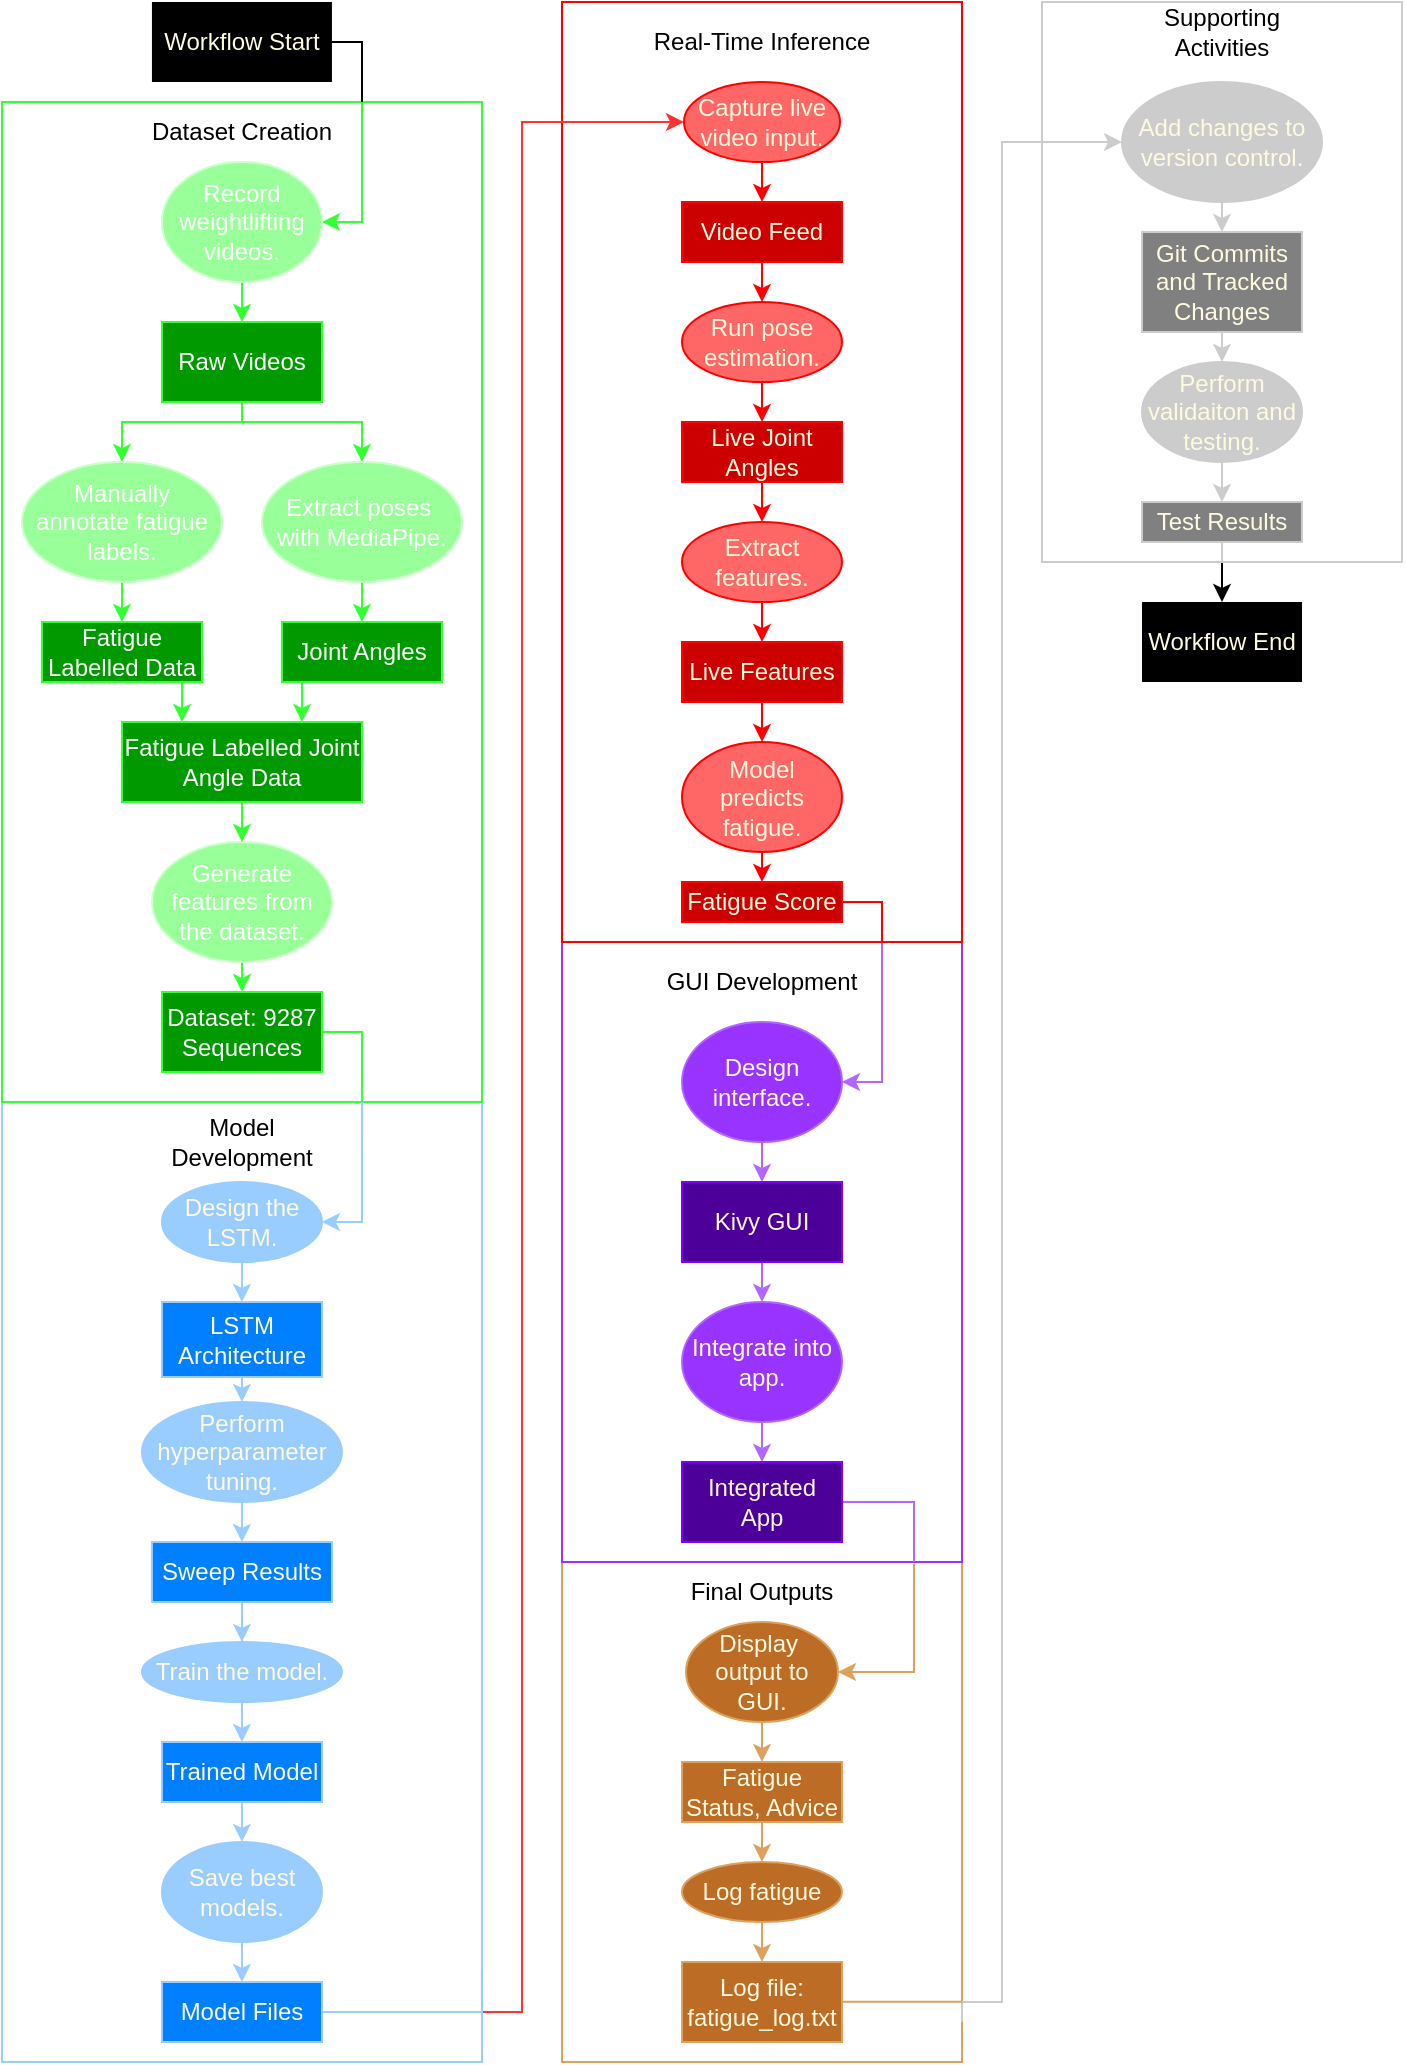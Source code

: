 <mxfile version="20.7.4" type="device"><diagram id="C5RBs43oDa-KdzZeNtuy" name="Page-1"><mxGraphModel dx="2058" dy="1228" grid="0" gridSize="10" guides="1" tooltips="1" connect="1" arrows="1" fold="1" page="1" pageScale="1" pageWidth="827" pageHeight="1169" math="0" shadow="0"><root><mxCell id="WIyWlLk6GJQsqaUBKTNV-0"/><mxCell id="WIyWlLk6GJQsqaUBKTNV-1" parent="WIyWlLk6GJQsqaUBKTNV-0"/><mxCell id="bre2zQfFHuCW60rsDIsT-33" value="" style="rounded=0;whiteSpace=wrap;html=1;fillColor=none;labelBackgroundColor=none;strokeColor=#99CCFF;fontColor=#FEFAE0;" parent="WIyWlLk6GJQsqaUBKTNV-1" vertex="1"><mxGeometry x="39.97" y="560" width="240" height="480" as="geometry"/></mxCell><mxCell id="bre2zQfFHuCW60rsDIsT-97" value="" style="rounded=0;whiteSpace=wrap;html=1;fillColor=none;labelBackgroundColor=none;strokeColor=#DDA15E;fontColor=#FEFAE0;" parent="WIyWlLk6GJQsqaUBKTNV-1" vertex="1"><mxGeometry x="320" y="790" width="200" height="250" as="geometry"/></mxCell><mxCell id="bre2zQfFHuCW60rsDIsT-29" value="" style="rounded=0;whiteSpace=wrap;html=1;labelBackgroundColor=none;fillColor=none;fontColor=#FEFAE0;strokeColor=#33FF33;" parent="WIyWlLk6GJQsqaUBKTNV-1" vertex="1"><mxGeometry x="40" y="60" width="240" height="500" as="geometry"/></mxCell><mxCell id="bre2zQfFHuCW60rsDIsT-136" style="edgeStyle=orthogonalEdgeStyle;rounded=0;orthogonalLoop=1;jettySize=auto;html=1;exitX=0.75;exitY=0;exitDx=0;exitDy=0;entryX=1;entryY=0.5;entryDx=0;entryDy=0;strokeColor=#33FF33;fontColor=default;fillColor=#BC6C25;labelBackgroundColor=none;" parent="WIyWlLk6GJQsqaUBKTNV-1" source="bre2zQfFHuCW60rsDIsT-29" target="bre2zQfFHuCW60rsDIsT-2" edge="1"><mxGeometry relative="1" as="geometry"><Array as="points"><mxPoint x="220" y="120"/></Array></mxGeometry></mxCell><mxCell id="bre2zQfFHuCW60rsDIsT-138" style="edgeStyle=orthogonalEdgeStyle;rounded=0;orthogonalLoop=1;jettySize=auto;html=1;exitX=0.5;exitY=1;exitDx=0;exitDy=0;entryX=0.5;entryY=0;entryDx=0;entryDy=0;strokeColor=#000000;fontColor=default;fillColor=#BC6C25;labelBackgroundColor=none;" parent="WIyWlLk6GJQsqaUBKTNV-1" source="bre2zQfFHuCW60rsDIsT-106" target="bre2zQfFHuCW60rsDIsT-109" edge="1"><mxGeometry relative="1" as="geometry"/></mxCell><mxCell id="bre2zQfFHuCW60rsDIsT-106" value="" style="rounded=0;whiteSpace=wrap;html=1;fillColor=none;labelBackgroundColor=none;strokeColor=#CCCCCC;fontColor=#FEFAE0;" parent="WIyWlLk6GJQsqaUBKTNV-1" vertex="1"><mxGeometry x="560" y="10" width="180" height="280" as="geometry"/></mxCell><mxCell id="bre2zQfFHuCW60rsDIsT-129" style="edgeStyle=orthogonalEdgeStyle;rounded=0;orthogonalLoop=1;jettySize=auto;html=1;exitX=0.88;exitY=1.003;exitDx=0;exitDy=0;entryX=1;entryY=0.5;entryDx=0;entryDy=0;strokeColor=#DDA15E;fontColor=default;fillColor=#BC6C25;labelBackgroundColor=none;exitPerimeter=0;" parent="WIyWlLk6GJQsqaUBKTNV-1" source="bre2zQfFHuCW60rsDIsT-48" target="bre2zQfFHuCW60rsDIsT-86" edge="1"><mxGeometry relative="1" as="geometry"><Array as="points"><mxPoint x="496" y="845"/></Array></mxGeometry></mxCell><mxCell id="bre2zQfFHuCW60rsDIsT-48" value="&lt;div&gt;&lt;br&gt;&lt;/div&gt;" style="rounded=0;whiteSpace=wrap;html=1;fillColor=none;labelBackgroundColor=none;strokeColor=#9933FF;fontColor=#FEFAE0;" parent="WIyWlLk6GJQsqaUBKTNV-1" vertex="1"><mxGeometry x="320" y="480" width="200" height="310" as="geometry"/></mxCell><mxCell id="UMRXD9LZCipq-2T-I1bm-2" style="edgeStyle=orthogonalEdgeStyle;rounded=0;orthogonalLoop=1;jettySize=auto;html=1;exitX=0.75;exitY=1;exitDx=0;exitDy=0;entryX=1;entryY=0.5;entryDx=0;entryDy=0;strokeColor=#B266FF;" edge="1" parent="WIyWlLk6GJQsqaUBKTNV-1" source="bre2zQfFHuCW60rsDIsT-67" target="bre2zQfFHuCW60rsDIsT-49"><mxGeometry relative="1" as="geometry"><Array as="points"><mxPoint x="480" y="480"/><mxPoint x="480" y="550"/></Array></mxGeometry></mxCell><mxCell id="bre2zQfFHuCW60rsDIsT-67" value="" style="rounded=0;whiteSpace=wrap;html=1;fillColor=none;labelBackgroundColor=none;strokeColor=#FF0000;fontColor=#FEFAE0;" parent="WIyWlLk6GJQsqaUBKTNV-1" vertex="1"><mxGeometry x="320" y="10" width="200" height="470" as="geometry"/></mxCell><mxCell id="bre2zQfFHuCW60rsDIsT-132" style="edgeStyle=orthogonalEdgeStyle;rounded=0;orthogonalLoop=1;jettySize=auto;html=1;entryX=0;entryY=0.5;entryDx=0;entryDy=0;strokeColor=#CCCCCC;fontColor=#CCCCCC;fillColor=#BC6C25;labelBackgroundColor=none;" parent="WIyWlLk6GJQsqaUBKTNV-1" target="bre2zQfFHuCW60rsDIsT-100" edge="1"><mxGeometry relative="1" as="geometry"><mxPoint x="520" y="1020" as="sourcePoint"/><Array as="points"><mxPoint x="520" y="1010"/><mxPoint x="540" y="1010"/><mxPoint x="540" y="80"/></Array></mxGeometry></mxCell><mxCell id="bre2zQfFHuCW60rsDIsT-112" style="edgeStyle=orthogonalEdgeStyle;rounded=0;orthogonalLoop=1;jettySize=auto;html=1;exitX=0.75;exitY=0;exitDx=0;exitDy=0;entryX=1;entryY=0.5;entryDx=0;entryDy=0;strokeColor=#99CCFF;fontColor=default;fillColor=#BC6C25;labelBackgroundColor=none;" parent="WIyWlLk6GJQsqaUBKTNV-1" source="bre2zQfFHuCW60rsDIsT-33" target="bre2zQfFHuCW60rsDIsT-20" edge="1"><mxGeometry relative="1" as="geometry"><Array as="points"><mxPoint x="219.97" y="620"/></Array></mxGeometry></mxCell><mxCell id="bre2zQfFHuCW60rsDIsT-134" style="edgeStyle=orthogonalEdgeStyle;rounded=0;orthogonalLoop=1;jettySize=auto;html=1;exitX=1;exitY=0.5;exitDx=0;exitDy=0;entryX=0.75;entryY=0;entryDx=0;entryDy=0;strokeColor=#000000;fontColor=default;fillColor=#BC6C25;endArrow=none;startFill=0;labelBackgroundColor=none;" parent="WIyWlLk6GJQsqaUBKTNV-1" source="bre2zQfFHuCW60rsDIsT-0" target="bre2zQfFHuCW60rsDIsT-29" edge="1"><mxGeometry relative="1" as="geometry"/></mxCell><mxCell id="bre2zQfFHuCW60rsDIsT-0" value="&lt;font style=&quot;&quot;&gt;Workflow Start&lt;/font&gt;" style="rounded=0;whiteSpace=wrap;html=1;labelBackgroundColor=none;fillColor=#000000;strokeColor=none;fontColor=#FEFAE0;" parent="WIyWlLk6GJQsqaUBKTNV-1" vertex="1"><mxGeometry x="114.97" y="10" width="90" height="40" as="geometry"/></mxCell><mxCell id="bre2zQfFHuCW60rsDIsT-1" value="Dataset Creation" style="text;html=1;align=center;verticalAlign=middle;whiteSpace=wrap;rounded=0;labelBackgroundColor=none;fontColor=#000000;strokeColor=none;" parent="WIyWlLk6GJQsqaUBKTNV-1" vertex="1"><mxGeometry x="110" y="60" width="100" height="30" as="geometry"/></mxCell><mxCell id="bre2zQfFHuCW60rsDIsT-5" style="edgeStyle=orthogonalEdgeStyle;rounded=0;orthogonalLoop=1;jettySize=auto;html=1;exitX=0.5;exitY=1;exitDx=0;exitDy=0;entryX=0.5;entryY=0;entryDx=0;entryDy=0;labelBackgroundColor=none;strokeColor=#33FF33;fontColor=default;fillColor=#BC6C25;" parent="WIyWlLk6GJQsqaUBKTNV-1" source="bre2zQfFHuCW60rsDIsT-2" target="bre2zQfFHuCW60rsDIsT-4" edge="1"><mxGeometry relative="1" as="geometry"/></mxCell><mxCell id="bre2zQfFHuCW60rsDIsT-2" value="Record weightlifting videos." style="ellipse;whiteSpace=wrap;html=1;labelBackgroundColor=none;fillColor=#99FF99;strokeColor=#CCFFCC;fontColor=#000000;" parent="WIyWlLk6GJQsqaUBKTNV-1" vertex="1"><mxGeometry x="120" y="90" width="80" height="60" as="geometry"/></mxCell><mxCell id="bre2zQfFHuCW60rsDIsT-7" style="edgeStyle=orthogonalEdgeStyle;rounded=0;orthogonalLoop=1;jettySize=auto;html=1;exitX=0.5;exitY=1;exitDx=0;exitDy=0;entryX=0.5;entryY=0;entryDx=0;entryDy=0;labelBackgroundColor=none;strokeColor=#33FF33;fontColor=default;fillColor=#BC6C25;" parent="WIyWlLk6GJQsqaUBKTNV-1" source="bre2zQfFHuCW60rsDIsT-4" target="bre2zQfFHuCW60rsDIsT-6" edge="1"><mxGeometry relative="1" as="geometry"><Array as="points"><mxPoint x="160" y="220"/><mxPoint x="100" y="220"/></Array></mxGeometry></mxCell><mxCell id="bre2zQfFHuCW60rsDIsT-9" style="edgeStyle=orthogonalEdgeStyle;rounded=0;orthogonalLoop=1;jettySize=auto;html=1;exitX=0.5;exitY=1;exitDx=0;exitDy=0;entryX=0.5;entryY=0;entryDx=0;entryDy=0;labelBackgroundColor=none;strokeColor=#33FF33;fontColor=default;fillColor=#BC6C25;" parent="WIyWlLk6GJQsqaUBKTNV-1" source="bre2zQfFHuCW60rsDIsT-4" target="bre2zQfFHuCW60rsDIsT-8" edge="1"><mxGeometry relative="1" as="geometry"><Array as="points"><mxPoint x="160" y="220"/><mxPoint x="220" y="220"/></Array></mxGeometry></mxCell><mxCell id="bre2zQfFHuCW60rsDIsT-4" value="Raw Videos" style="rounded=0;whiteSpace=wrap;html=1;labelBackgroundColor=none;fillColor=#009900;strokeColor=#33FF33;fontColor=#000000;" parent="WIyWlLk6GJQsqaUBKTNV-1" vertex="1"><mxGeometry x="120" y="170" width="80" height="40" as="geometry"/></mxCell><mxCell id="bre2zQfFHuCW60rsDIsT-12" style="edgeStyle=orthogonalEdgeStyle;rounded=0;orthogonalLoop=1;jettySize=auto;html=1;exitX=0.5;exitY=1;exitDx=0;exitDy=0;entryX=0.5;entryY=0;entryDx=0;entryDy=0;labelBackgroundColor=none;strokeColor=#33FF33;fontColor=default;fillColor=#BC6C25;" parent="WIyWlLk6GJQsqaUBKTNV-1" source="bre2zQfFHuCW60rsDIsT-6" target="bre2zQfFHuCW60rsDIsT-11" edge="1"><mxGeometry relative="1" as="geometry"/></mxCell><mxCell id="bre2zQfFHuCW60rsDIsT-6" value="Manually annotate fatigue labels." style="ellipse;whiteSpace=wrap;html=1;labelBackgroundColor=none;fillColor=#99FF99;strokeColor=#CCFFCC;fontColor=#000000;" parent="WIyWlLk6GJQsqaUBKTNV-1" vertex="1"><mxGeometry x="50" y="240" width="100" height="60" as="geometry"/></mxCell><mxCell id="bre2zQfFHuCW60rsDIsT-13" style="edgeStyle=orthogonalEdgeStyle;rounded=0;orthogonalLoop=1;jettySize=auto;html=1;exitX=0.5;exitY=1;exitDx=0;exitDy=0;entryX=0.5;entryY=0;entryDx=0;entryDy=0;labelBackgroundColor=none;strokeColor=#33FF33;fontColor=default;fillColor=#BC6C25;" parent="WIyWlLk6GJQsqaUBKTNV-1" source="bre2zQfFHuCW60rsDIsT-8" target="bre2zQfFHuCW60rsDIsT-10" edge="1"><mxGeometry relative="1" as="geometry"/></mxCell><mxCell id="bre2zQfFHuCW60rsDIsT-8" value="Extract poses&amp;nbsp;&lt;div&gt;with MediaPipe.&lt;/div&gt;" style="ellipse;whiteSpace=wrap;html=1;labelBackgroundColor=none;fillColor=#99FF99;strokeColor=#CCFFCC;fontColor=#000000;" parent="WIyWlLk6GJQsqaUBKTNV-1" vertex="1"><mxGeometry x="170" y="240" width="100" height="60" as="geometry"/></mxCell><mxCell id="bre2zQfFHuCW60rsDIsT-22" style="edgeStyle=orthogonalEdgeStyle;rounded=0;orthogonalLoop=1;jettySize=auto;html=1;exitX=0.5;exitY=1;exitDx=0;exitDy=0;entryX=0.75;entryY=0;entryDx=0;entryDy=0;labelBackgroundColor=none;strokeColor=#33FF33;fontColor=default;fillColor=#BC6C25;" parent="WIyWlLk6GJQsqaUBKTNV-1" source="bre2zQfFHuCW60rsDIsT-10" target="bre2zQfFHuCW60rsDIsT-15" edge="1"><mxGeometry relative="1" as="geometry"/></mxCell><mxCell id="bre2zQfFHuCW60rsDIsT-10" value="Joint Angles" style="rounded=0;whiteSpace=wrap;html=1;labelBackgroundColor=none;fillColor=#009900;strokeColor=#33FF33;fontColor=#000000;" parent="WIyWlLk6GJQsqaUBKTNV-1" vertex="1"><mxGeometry x="180" y="320" width="80" height="30" as="geometry"/></mxCell><mxCell id="bre2zQfFHuCW60rsDIsT-23" style="edgeStyle=orthogonalEdgeStyle;rounded=0;orthogonalLoop=1;jettySize=auto;html=1;exitX=0.75;exitY=1;exitDx=0;exitDy=0;entryX=0.25;entryY=0;entryDx=0;entryDy=0;labelBackgroundColor=none;strokeColor=#33FF33;fontColor=default;fillColor=#BC6C25;" parent="WIyWlLk6GJQsqaUBKTNV-1" source="bre2zQfFHuCW60rsDIsT-11" target="bre2zQfFHuCW60rsDIsT-15" edge="1"><mxGeometry relative="1" as="geometry"/></mxCell><mxCell id="bre2zQfFHuCW60rsDIsT-11" value="Fatigue Labelled Data" style="rounded=0;whiteSpace=wrap;html=1;labelBackgroundColor=none;fillColor=#009900;strokeColor=#33FF33;fontColor=#000000;" parent="WIyWlLk6GJQsqaUBKTNV-1" vertex="1"><mxGeometry x="60" y="320" width="80" height="30" as="geometry"/></mxCell><mxCell id="bre2zQfFHuCW60rsDIsT-26" style="edgeStyle=orthogonalEdgeStyle;rounded=0;orthogonalLoop=1;jettySize=auto;html=1;exitX=0.5;exitY=1;exitDx=0;exitDy=0;entryX=0.5;entryY=0;entryDx=0;entryDy=0;labelBackgroundColor=none;strokeColor=#33FF33;fontColor=default;fillColor=#BC6C25;" parent="WIyWlLk6GJQsqaUBKTNV-1" source="bre2zQfFHuCW60rsDIsT-14" target="bre2zQfFHuCW60rsDIsT-21" edge="1"><mxGeometry relative="1" as="geometry"/></mxCell><mxCell id="bre2zQfFHuCW60rsDIsT-14" value="Generate features from the dataset." style="ellipse;whiteSpace=wrap;html=1;labelBackgroundColor=none;fillColor=#99FF99;strokeColor=#CCFFCC;fontColor=#FFFFFF;" parent="WIyWlLk6GJQsqaUBKTNV-1" vertex="1"><mxGeometry x="115" y="430" width="90" height="60" as="geometry"/></mxCell><mxCell id="bre2zQfFHuCW60rsDIsT-25" style="edgeStyle=orthogonalEdgeStyle;rounded=0;orthogonalLoop=1;jettySize=auto;html=1;exitX=0.5;exitY=1;exitDx=0;exitDy=0;entryX=0.5;entryY=0;entryDx=0;entryDy=0;labelBackgroundColor=none;strokeColor=#33FF33;fontColor=default;fillColor=#BC6C25;" parent="WIyWlLk6GJQsqaUBKTNV-1" source="bre2zQfFHuCW60rsDIsT-15" target="bre2zQfFHuCW60rsDIsT-14" edge="1"><mxGeometry relative="1" as="geometry"/></mxCell><mxCell id="bre2zQfFHuCW60rsDIsT-15" value="Fatigue Labelled Joint Angle Data" style="rounded=0;whiteSpace=wrap;html=1;labelBackgroundColor=none;fillColor=#009900;strokeColor=#33FF33;fontColor=#000000;" parent="WIyWlLk6GJQsqaUBKTNV-1" vertex="1"><mxGeometry x="100" y="370" width="120" height="40" as="geometry"/></mxCell><mxCell id="bre2zQfFHuCW60rsDIsT-35" style="edgeStyle=orthogonalEdgeStyle;rounded=0;orthogonalLoop=1;jettySize=auto;html=1;exitX=0.5;exitY=1;exitDx=0;exitDy=0;entryX=0.5;entryY=0;entryDx=0;entryDy=0;labelBackgroundColor=none;strokeColor=#99CCFF;fontColor=default;" parent="WIyWlLk6GJQsqaUBKTNV-1" source="bre2zQfFHuCW60rsDIsT-20" target="bre2zQfFHuCW60rsDIsT-34" edge="1"><mxGeometry relative="1" as="geometry"/></mxCell><mxCell id="bre2zQfFHuCW60rsDIsT-20" value="Design the LSTM." style="ellipse;whiteSpace=wrap;html=1;labelBackgroundColor=none;fillColor=#99CCFF;strokeColor=#99CCFF;fontColor=#FEFAE0;" parent="WIyWlLk6GJQsqaUBKTNV-1" vertex="1"><mxGeometry x="119.97" y="600" width="80" height="40" as="geometry"/></mxCell><mxCell id="bre2zQfFHuCW60rsDIsT-111" style="edgeStyle=orthogonalEdgeStyle;rounded=0;orthogonalLoop=1;jettySize=auto;html=1;exitX=1;exitY=0.5;exitDx=0;exitDy=0;strokeColor=#33FF33;fontColor=default;fillColor=#BC6C25;endArrow=none;startFill=0;entryX=0.75;entryY=0;entryDx=0;entryDy=0;labelBackgroundColor=none;" parent="WIyWlLk6GJQsqaUBKTNV-1" source="bre2zQfFHuCW60rsDIsT-21" target="bre2zQfFHuCW60rsDIsT-33" edge="1"><mxGeometry relative="1" as="geometry"><mxPoint x="220" y="580" as="targetPoint"/></mxGeometry></mxCell><mxCell id="bre2zQfFHuCW60rsDIsT-21" value="Dataset: 9287 Sequences" style="rounded=0;whiteSpace=wrap;html=1;labelBackgroundColor=none;fillColor=#009900;strokeColor=#33FF33;fontColor=#FFFFFF;" parent="WIyWlLk6GJQsqaUBKTNV-1" vertex="1"><mxGeometry x="120" y="505" width="80" height="40" as="geometry"/></mxCell><mxCell id="bre2zQfFHuCW60rsDIsT-31" value="Model Development" style="text;html=1;align=center;verticalAlign=middle;whiteSpace=wrap;rounded=0;labelBackgroundColor=none;fontColor=#000000;strokeColor=none;" parent="WIyWlLk6GJQsqaUBKTNV-1" vertex="1"><mxGeometry x="129.97" y="565" width="60" height="30" as="geometry"/></mxCell><mxCell id="bre2zQfFHuCW60rsDIsT-37" style="edgeStyle=orthogonalEdgeStyle;rounded=0;orthogonalLoop=1;jettySize=auto;html=1;exitX=0.5;exitY=1;exitDx=0;exitDy=0;entryX=0.5;entryY=0;entryDx=0;entryDy=0;labelBackgroundColor=none;strokeColor=#99CCFF;fontColor=default;" parent="WIyWlLk6GJQsqaUBKTNV-1" source="bre2zQfFHuCW60rsDIsT-34" target="bre2zQfFHuCW60rsDIsT-36" edge="1"><mxGeometry relative="1" as="geometry"/></mxCell><mxCell id="bre2zQfFHuCW60rsDIsT-34" value="LSTM Architecture" style="rounded=0;whiteSpace=wrap;html=1;labelBackgroundColor=none;fillColor=#007FFF;strokeColor=#99CCFF;fontColor=#FEFAE0;" parent="WIyWlLk6GJQsqaUBKTNV-1" vertex="1"><mxGeometry x="119.97" y="660" width="80" height="37.5" as="geometry"/></mxCell><mxCell id="bre2zQfFHuCW60rsDIsT-39" style="edgeStyle=orthogonalEdgeStyle;rounded=0;orthogonalLoop=1;jettySize=auto;html=1;exitX=0.5;exitY=1;exitDx=0;exitDy=0;entryX=0.5;entryY=0;entryDx=0;entryDy=0;labelBackgroundColor=none;strokeColor=#99CCFF;fontColor=default;" parent="WIyWlLk6GJQsqaUBKTNV-1" source="bre2zQfFHuCW60rsDIsT-36" target="bre2zQfFHuCW60rsDIsT-38" edge="1"><mxGeometry relative="1" as="geometry"/></mxCell><mxCell id="bre2zQfFHuCW60rsDIsT-36" value="Perform hyperparameter tuning." style="ellipse;whiteSpace=wrap;html=1;labelBackgroundColor=none;fillColor=#99CCFF;strokeColor=#99CCFF;fontColor=#FEFAE0;" parent="WIyWlLk6GJQsqaUBKTNV-1" vertex="1"><mxGeometry x="109.97" y="710" width="100" height="50" as="geometry"/></mxCell><mxCell id="bre2zQfFHuCW60rsDIsT-41" style="edgeStyle=orthogonalEdgeStyle;rounded=0;orthogonalLoop=1;jettySize=auto;html=1;exitX=0.5;exitY=1;exitDx=0;exitDy=0;labelBackgroundColor=none;strokeColor=#99CCFF;fontColor=default;" parent="WIyWlLk6GJQsqaUBKTNV-1" source="bre2zQfFHuCW60rsDIsT-38" target="bre2zQfFHuCW60rsDIsT-40" edge="1"><mxGeometry relative="1" as="geometry"/></mxCell><mxCell id="bre2zQfFHuCW60rsDIsT-38" value="Sweep Results" style="rounded=0;whiteSpace=wrap;html=1;labelBackgroundColor=none;fillColor=#007FFF;strokeColor=#99CCFF;fontColor=#FEFAE0;" parent="WIyWlLk6GJQsqaUBKTNV-1" vertex="1"><mxGeometry x="114.97" y="780" width="90" height="30" as="geometry"/></mxCell><mxCell id="bre2zQfFHuCW60rsDIsT-43" style="edgeStyle=orthogonalEdgeStyle;rounded=0;orthogonalLoop=1;jettySize=auto;html=1;exitX=0.5;exitY=1;exitDx=0;exitDy=0;entryX=0.5;entryY=0;entryDx=0;entryDy=0;labelBackgroundColor=none;strokeColor=#99CCFF;fontColor=default;" parent="WIyWlLk6GJQsqaUBKTNV-1" source="bre2zQfFHuCW60rsDIsT-40" target="bre2zQfFHuCW60rsDIsT-42" edge="1"><mxGeometry relative="1" as="geometry"/></mxCell><mxCell id="bre2zQfFHuCW60rsDIsT-40" value="Train the model." style="ellipse;whiteSpace=wrap;html=1;labelBackgroundColor=none;fillColor=#99CCFF;strokeColor=#99CCFF;fontColor=#FEFAE0;" parent="WIyWlLk6GJQsqaUBKTNV-1" vertex="1"><mxGeometry x="109.97" y="830" width="100" height="30" as="geometry"/></mxCell><mxCell id="bre2zQfFHuCW60rsDIsT-45" style="edgeStyle=orthogonalEdgeStyle;rounded=0;orthogonalLoop=1;jettySize=auto;html=1;exitX=0.5;exitY=1;exitDx=0;exitDy=0;entryX=0.5;entryY=0;entryDx=0;entryDy=0;labelBackgroundColor=none;strokeColor=#99CCFF;fontColor=default;" parent="WIyWlLk6GJQsqaUBKTNV-1" source="bre2zQfFHuCW60rsDIsT-42" target="bre2zQfFHuCW60rsDIsT-44" edge="1"><mxGeometry relative="1" as="geometry"/></mxCell><mxCell id="bre2zQfFHuCW60rsDIsT-42" value="Trained Model" style="rounded=0;whiteSpace=wrap;html=1;labelBackgroundColor=none;fillColor=#007FFF;strokeColor=#99CCFF;fontColor=#FEFAE0;" parent="WIyWlLk6GJQsqaUBKTNV-1" vertex="1"><mxGeometry x="119.97" y="880" width="80" height="30" as="geometry"/></mxCell><mxCell id="bre2zQfFHuCW60rsDIsT-66" style="edgeStyle=orthogonalEdgeStyle;rounded=0;orthogonalLoop=1;jettySize=auto;html=1;entryX=0;entryY=0.5;entryDx=0;entryDy=0;strokeColor=#FF3333;fontColor=default;fillColor=#BC6C25;labelBackgroundColor=none;exitX=1;exitY=0.948;exitDx=0;exitDy=0;exitPerimeter=0;" parent="WIyWlLk6GJQsqaUBKTNV-1" source="bre2zQfFHuCW60rsDIsT-33" target="bre2zQfFHuCW60rsDIsT-69" edge="1"><mxGeometry relative="1" as="geometry"><mxPoint x="280" y="1020" as="sourcePoint"/><mxPoint x="372.0" y="74.8" as="targetPoint"/><Array as="points"><mxPoint x="300" y="1015"/><mxPoint x="300" y="70"/></Array></mxGeometry></mxCell><mxCell id="bre2zQfFHuCW60rsDIsT-117" style="edgeStyle=orthogonalEdgeStyle;rounded=0;orthogonalLoop=1;jettySize=auto;html=1;exitX=1;exitY=0.5;exitDx=0;exitDy=0;strokeColor=#99CCFF;fontColor=default;fillColor=#BC6C25;endArrow=none;startFill=0;labelBackgroundColor=none;" parent="WIyWlLk6GJQsqaUBKTNV-1" source="bre2zQfFHuCW60rsDIsT-140" edge="1"><mxGeometry relative="1" as="geometry"><mxPoint x="279.97" y="995" as="targetPoint"/><Array as="points"><mxPoint x="280" y="1015"/></Array></mxGeometry></mxCell><mxCell id="bre2zQfFHuCW60rsDIsT-141" style="edgeStyle=orthogonalEdgeStyle;rounded=0;orthogonalLoop=1;jettySize=auto;html=1;exitX=0.5;exitY=1;exitDx=0;exitDy=0;entryX=0.5;entryY=0;entryDx=0;entryDy=0;strokeColor=#99CCFF;fontColor=default;fillColor=#BC6C25;labelBackgroundColor=none;" parent="WIyWlLk6GJQsqaUBKTNV-1" source="bre2zQfFHuCW60rsDIsT-44" target="bre2zQfFHuCW60rsDIsT-140" edge="1"><mxGeometry relative="1" as="geometry"/></mxCell><mxCell id="bre2zQfFHuCW60rsDIsT-44" value="Save best models." style="ellipse;whiteSpace=wrap;html=1;labelBackgroundColor=none;fillColor=#99CCFF;strokeColor=#99CCFF;fontColor=#FEFAE0;" parent="WIyWlLk6GJQsqaUBKTNV-1" vertex="1"><mxGeometry x="119.97" y="930" width="80" height="50" as="geometry"/></mxCell><mxCell id="bre2zQfFHuCW60rsDIsT-51" style="edgeStyle=orthogonalEdgeStyle;rounded=0;orthogonalLoop=1;jettySize=auto;html=1;exitX=0.5;exitY=1;exitDx=0;exitDy=0;entryX=0.5;entryY=0;entryDx=0;entryDy=0;strokeColor=#B266FF;fontColor=default;fillColor=#BC6C25;labelBackgroundColor=none;" parent="WIyWlLk6GJQsqaUBKTNV-1" source="bre2zQfFHuCW60rsDIsT-49" target="bre2zQfFHuCW60rsDIsT-50" edge="1"><mxGeometry relative="1" as="geometry"/></mxCell><mxCell id="bre2zQfFHuCW60rsDIsT-49" value="Design interface." style="ellipse;whiteSpace=wrap;html=1;labelBackgroundColor=none;fillColor=#9933FF;strokeColor=#B266FF;fontColor=#FEFAE0;" parent="WIyWlLk6GJQsqaUBKTNV-1" vertex="1"><mxGeometry x="380" y="520" width="80" height="60" as="geometry"/></mxCell><mxCell id="bre2zQfFHuCW60rsDIsT-54" style="edgeStyle=orthogonalEdgeStyle;rounded=0;orthogonalLoop=1;jettySize=auto;html=1;exitX=0.5;exitY=1;exitDx=0;exitDy=0;entryX=0.5;entryY=0;entryDx=0;entryDy=0;strokeColor=#B266FF;fontColor=default;fillColor=#BC6C25;labelBackgroundColor=none;" parent="WIyWlLk6GJQsqaUBKTNV-1" source="bre2zQfFHuCW60rsDIsT-50" target="bre2zQfFHuCW60rsDIsT-52" edge="1"><mxGeometry relative="1" as="geometry"/></mxCell><mxCell id="bre2zQfFHuCW60rsDIsT-50" value="Kivy GUI" style="rounded=0;whiteSpace=wrap;html=1;labelBackgroundColor=none;fillColor=#4C0099;strokeColor=#7F00FF;fontColor=#FEFAE0;" parent="WIyWlLk6GJQsqaUBKTNV-1" vertex="1"><mxGeometry x="380" y="600" width="80" height="40" as="geometry"/></mxCell><mxCell id="bre2zQfFHuCW60rsDIsT-55" style="edgeStyle=orthogonalEdgeStyle;rounded=0;orthogonalLoop=1;jettySize=auto;html=1;exitX=0.5;exitY=1;exitDx=0;exitDy=0;entryX=0.5;entryY=0;entryDx=0;entryDy=0;strokeColor=#B266FF;fontColor=default;fillColor=#BC6C25;labelBackgroundColor=none;" parent="WIyWlLk6GJQsqaUBKTNV-1" source="bre2zQfFHuCW60rsDIsT-52" target="bre2zQfFHuCW60rsDIsT-53" edge="1"><mxGeometry relative="1" as="geometry"/></mxCell><mxCell id="bre2zQfFHuCW60rsDIsT-52" value="Integrate into app." style="ellipse;whiteSpace=wrap;html=1;labelBackgroundColor=none;fillColor=#9933FF;strokeColor=#B266FF;fontColor=#FEFAE0;" parent="WIyWlLk6GJQsqaUBKTNV-1" vertex="1"><mxGeometry x="380" y="660" width="80" height="60" as="geometry"/></mxCell><mxCell id="bre2zQfFHuCW60rsDIsT-118" style="edgeStyle=orthogonalEdgeStyle;rounded=0;orthogonalLoop=1;jettySize=auto;html=1;exitX=1;exitY=0.5;exitDx=0;exitDy=0;strokeColor=#B266FF;fontColor=default;fillColor=#BC6C25;endArrow=none;startFill=0;entryX=0.883;entryY=1;entryDx=0;entryDy=0;entryPerimeter=0;labelBackgroundColor=none;" parent="WIyWlLk6GJQsqaUBKTNV-1" source="bre2zQfFHuCW60rsDIsT-53" target="bre2zQfFHuCW60rsDIsT-48" edge="1"><mxGeometry relative="1" as="geometry"><mxPoint x="496" y="750" as="targetPoint"/><Array as="points"><mxPoint x="496" y="760"/><mxPoint x="496" y="790"/></Array></mxGeometry></mxCell><mxCell id="bre2zQfFHuCW60rsDIsT-53" value="Integrated App" style="rounded=0;whiteSpace=wrap;html=1;labelBackgroundColor=none;fillColor=#4C0099;strokeColor=#7F00FF;fontColor=#FEFAE0;" parent="WIyWlLk6GJQsqaUBKTNV-1" vertex="1"><mxGeometry x="380" y="740" width="80" height="40" as="geometry"/></mxCell><mxCell id="bre2zQfFHuCW60rsDIsT-68" style="edgeStyle=orthogonalEdgeStyle;rounded=0;orthogonalLoop=1;jettySize=auto;html=1;exitX=0.5;exitY=1;exitDx=0;exitDy=0;entryX=0.5;entryY=0;entryDx=0;entryDy=0;strokeColor=#FF0000;fontColor=default;fillColor=#BC6C25;labelBackgroundColor=none;" parent="WIyWlLk6GJQsqaUBKTNV-1" source="bre2zQfFHuCW60rsDIsT-69" target="bre2zQfFHuCW60rsDIsT-71" edge="1"><mxGeometry relative="1" as="geometry"/></mxCell><mxCell id="bre2zQfFHuCW60rsDIsT-69" value="Capture live video input." style="ellipse;whiteSpace=wrap;html=1;labelBackgroundColor=none;fillColor=#FF6666;strokeColor=#FF0000;fontColor=#FEFAE0;" parent="WIyWlLk6GJQsqaUBKTNV-1" vertex="1"><mxGeometry x="381" y="50" width="78" height="40" as="geometry"/></mxCell><mxCell id="bre2zQfFHuCW60rsDIsT-70" style="edgeStyle=orthogonalEdgeStyle;rounded=0;orthogonalLoop=1;jettySize=auto;html=1;exitX=0.5;exitY=1;exitDx=0;exitDy=0;entryX=0.5;entryY=0;entryDx=0;entryDy=0;strokeColor=#FF0000;fontColor=default;fillColor=#BC6C25;labelBackgroundColor=none;" parent="WIyWlLk6GJQsqaUBKTNV-1" source="bre2zQfFHuCW60rsDIsT-71" target="bre2zQfFHuCW60rsDIsT-73" edge="1"><mxGeometry relative="1" as="geometry"/></mxCell><mxCell id="bre2zQfFHuCW60rsDIsT-71" value="Video Feed" style="rounded=0;whiteSpace=wrap;html=1;labelBackgroundColor=none;fillColor=#CC0000;strokeColor=#FF0000;fontColor=#FEFAE0;" parent="WIyWlLk6GJQsqaUBKTNV-1" vertex="1"><mxGeometry x="380" y="110" width="80" height="30" as="geometry"/></mxCell><mxCell id="bre2zQfFHuCW60rsDIsT-72" style="edgeStyle=orthogonalEdgeStyle;rounded=0;orthogonalLoop=1;jettySize=auto;html=1;exitX=0.5;exitY=1;exitDx=0;exitDy=0;entryX=0.5;entryY=0;entryDx=0;entryDy=0;strokeColor=#FF0000;fontColor=default;fillColor=#BC6C25;labelBackgroundColor=none;" parent="WIyWlLk6GJQsqaUBKTNV-1" source="bre2zQfFHuCW60rsDIsT-73" target="bre2zQfFHuCW60rsDIsT-74" edge="1"><mxGeometry relative="1" as="geometry"/></mxCell><mxCell id="bre2zQfFHuCW60rsDIsT-73" value="Run pose estimation." style="ellipse;whiteSpace=wrap;html=1;labelBackgroundColor=none;fillColor=#FF6666;strokeColor=#FF0000;fontColor=#FEFAE0;" parent="WIyWlLk6GJQsqaUBKTNV-1" vertex="1"><mxGeometry x="380" y="160" width="80" height="40" as="geometry"/></mxCell><mxCell id="bre2zQfFHuCW60rsDIsT-96" style="edgeStyle=orthogonalEdgeStyle;rounded=0;orthogonalLoop=1;jettySize=auto;html=1;exitX=0.5;exitY=1;exitDx=0;exitDy=0;entryX=0.5;entryY=0;entryDx=0;entryDy=0;strokeColor=#FF0000;fontColor=default;fillColor=#BC6C25;labelBackgroundColor=none;" parent="WIyWlLk6GJQsqaUBKTNV-1" source="bre2zQfFHuCW60rsDIsT-74" target="bre2zQfFHuCW60rsDIsT-77" edge="1"><mxGeometry relative="1" as="geometry"/></mxCell><mxCell id="bre2zQfFHuCW60rsDIsT-74" value="Live Joint Angles" style="rounded=0;whiteSpace=wrap;html=1;labelBackgroundColor=none;fillColor=#CC0000;strokeColor=#FF0000;fontColor=#FEFAE0;" parent="WIyWlLk6GJQsqaUBKTNV-1" vertex="1"><mxGeometry x="380" y="220" width="80" height="30" as="geometry"/></mxCell><mxCell id="bre2zQfFHuCW60rsDIsT-76" style="edgeStyle=orthogonalEdgeStyle;rounded=0;orthogonalLoop=1;jettySize=auto;html=1;exitX=0.5;exitY=1;exitDx=0;exitDy=0;entryX=0.5;entryY=0;entryDx=0;entryDy=0;strokeColor=#FF0000;fontColor=default;fillColor=#BC6C25;labelBackgroundColor=none;" parent="WIyWlLk6GJQsqaUBKTNV-1" source="bre2zQfFHuCW60rsDIsT-77" target="bre2zQfFHuCW60rsDIsT-78" edge="1"><mxGeometry relative="1" as="geometry"/></mxCell><mxCell id="bre2zQfFHuCW60rsDIsT-77" value="Extract features." style="ellipse;whiteSpace=wrap;html=1;labelBackgroundColor=none;fillColor=#FF6666;strokeColor=#FF0000;fontColor=#FEFAE0;" parent="WIyWlLk6GJQsqaUBKTNV-1" vertex="1"><mxGeometry x="380" y="270" width="80" height="40" as="geometry"/></mxCell><mxCell id="bre2zQfFHuCW60rsDIsT-83" style="edgeStyle=orthogonalEdgeStyle;rounded=0;orthogonalLoop=1;jettySize=auto;html=1;exitX=0.5;exitY=1;exitDx=0;exitDy=0;entryX=0.5;entryY=0;entryDx=0;entryDy=0;strokeColor=#FF0000;fontColor=default;fillColor=#BC6C25;labelBackgroundColor=none;" parent="WIyWlLk6GJQsqaUBKTNV-1" source="bre2zQfFHuCW60rsDIsT-78" target="bre2zQfFHuCW60rsDIsT-81" edge="1"><mxGeometry relative="1" as="geometry"/></mxCell><mxCell id="bre2zQfFHuCW60rsDIsT-78" value="Live Features" style="rounded=0;whiteSpace=wrap;html=1;labelBackgroundColor=none;fillColor=#CC0000;strokeColor=#FF0000;fontColor=#FEFAE0;" parent="WIyWlLk6GJQsqaUBKTNV-1" vertex="1"><mxGeometry x="380" y="330" width="80" height="30" as="geometry"/></mxCell><mxCell id="bre2zQfFHuCW60rsDIsT-80" style="edgeStyle=orthogonalEdgeStyle;rounded=0;orthogonalLoop=1;jettySize=auto;html=1;exitX=0.5;exitY=1;exitDx=0;exitDy=0;entryX=0.5;entryY=0;entryDx=0;entryDy=0;strokeColor=#FF0000;fontColor=default;fillColor=#BC6C25;labelBackgroundColor=none;" parent="WIyWlLk6GJQsqaUBKTNV-1" source="bre2zQfFHuCW60rsDIsT-81" target="bre2zQfFHuCW60rsDIsT-82" edge="1"><mxGeometry relative="1" as="geometry"/></mxCell><mxCell id="bre2zQfFHuCW60rsDIsT-81" value="Model predicts fatigue." style="ellipse;whiteSpace=wrap;html=1;labelBackgroundColor=none;fillColor=#FF6666;strokeColor=#FF0000;fontColor=#FEFAE0;" parent="WIyWlLk6GJQsqaUBKTNV-1" vertex="1"><mxGeometry x="380" y="380" width="80" height="55" as="geometry"/></mxCell><mxCell id="bre2zQfFHuCW60rsDIsT-127" style="edgeStyle=orthogonalEdgeStyle;rounded=0;orthogonalLoop=1;jettySize=auto;html=1;exitX=1;exitY=0.5;exitDx=0;exitDy=0;entryX=0.75;entryY=1;entryDx=0;entryDy=0;strokeColor=#FF0000;fontColor=default;fillColor=#BC6C25;endArrow=none;startFill=0;labelBackgroundColor=none;" parent="WIyWlLk6GJQsqaUBKTNV-1" source="bre2zQfFHuCW60rsDIsT-82" target="bre2zQfFHuCW60rsDIsT-67" edge="1"><mxGeometry relative="1" as="geometry"><Array as="points"><mxPoint x="480" y="460"/><mxPoint x="480" y="480"/></Array></mxGeometry></mxCell><mxCell id="bre2zQfFHuCW60rsDIsT-82" value="Fatigue Score" style="rounded=0;whiteSpace=wrap;html=1;labelBackgroundColor=none;fillColor=#CC0000;strokeColor=#FF0000;fontColor=#FEFAE0;" parent="WIyWlLk6GJQsqaUBKTNV-1" vertex="1"><mxGeometry x="380" y="450" width="80" height="20" as="geometry"/></mxCell><mxCell id="bre2zQfFHuCW60rsDIsT-98" style="edgeStyle=orthogonalEdgeStyle;rounded=0;orthogonalLoop=1;jettySize=auto;html=1;exitX=0.5;exitY=1;exitDx=0;exitDy=0;entryX=0.5;entryY=0;entryDx=0;entryDy=0;strokeColor=#DDA15E;fontColor=default;fillColor=#BC6C25;labelBackgroundColor=none;" parent="WIyWlLk6GJQsqaUBKTNV-1" source="bre2zQfFHuCW60rsDIsT-86" target="bre2zQfFHuCW60rsDIsT-88" edge="1"><mxGeometry relative="1" as="geometry"/></mxCell><mxCell id="bre2zQfFHuCW60rsDIsT-86" value="Display&amp;nbsp;&lt;div&gt;output to GUI.&lt;/div&gt;" style="ellipse;whiteSpace=wrap;html=1;labelBackgroundColor=none;fillColor=#BC6C25;strokeColor=#DDA15E;fontColor=#FEFAE0;" parent="WIyWlLk6GJQsqaUBKTNV-1" vertex="1"><mxGeometry x="382" y="820" width="76" height="50" as="geometry"/></mxCell><mxCell id="bre2zQfFHuCW60rsDIsT-87" style="edgeStyle=orthogonalEdgeStyle;rounded=0;orthogonalLoop=1;jettySize=auto;html=1;exitX=0.5;exitY=1;exitDx=0;exitDy=0;entryX=0.5;entryY=0;entryDx=0;entryDy=0;strokeColor=#DDA15E;fontColor=default;fillColor=#BC6C25;labelBackgroundColor=none;" parent="WIyWlLk6GJQsqaUBKTNV-1" source="bre2zQfFHuCW60rsDIsT-88" target="bre2zQfFHuCW60rsDIsT-90" edge="1"><mxGeometry relative="1" as="geometry"/></mxCell><mxCell id="bre2zQfFHuCW60rsDIsT-88" value="Fatigue Status, Advice" style="rounded=0;whiteSpace=wrap;html=1;labelBackgroundColor=none;fillColor=#BC6C25;strokeColor=#DDA15E;fontColor=#FEFAE0;" parent="WIyWlLk6GJQsqaUBKTNV-1" vertex="1"><mxGeometry x="380" y="890" width="80" height="30" as="geometry"/></mxCell><mxCell id="bre2zQfFHuCW60rsDIsT-89" style="edgeStyle=orthogonalEdgeStyle;rounded=0;orthogonalLoop=1;jettySize=auto;html=1;exitX=0.5;exitY=1;exitDx=0;exitDy=0;entryX=0.5;entryY=0;entryDx=0;entryDy=0;strokeColor=#DDA15E;fontColor=default;fillColor=#BC6C25;labelBackgroundColor=none;" parent="WIyWlLk6GJQsqaUBKTNV-1" source="bre2zQfFHuCW60rsDIsT-90" target="bre2zQfFHuCW60rsDIsT-91" edge="1"><mxGeometry relative="1" as="geometry"/></mxCell><mxCell id="bre2zQfFHuCW60rsDIsT-90" value="Log fatigue" style="ellipse;whiteSpace=wrap;html=1;labelBackgroundColor=none;fillColor=#BC6C25;strokeColor=#DDA15E;fontColor=#FEFAE0;" parent="WIyWlLk6GJQsqaUBKTNV-1" vertex="1"><mxGeometry x="380" y="940" width="80" height="30" as="geometry"/></mxCell><mxCell id="bre2zQfFHuCW60rsDIsT-131" style="edgeStyle=orthogonalEdgeStyle;rounded=0;orthogonalLoop=1;jettySize=auto;html=1;exitX=1;exitY=0.5;exitDx=0;exitDy=0;strokeColor=#DDA15E;fontColor=default;fillColor=#BC6C25;endArrow=none;startFill=0;labelBackgroundColor=none;" parent="WIyWlLk6GJQsqaUBKTNV-1" edge="1"><mxGeometry relative="1" as="geometry"><mxPoint x="460" y="1009.86" as="sourcePoint"/><mxPoint x="520" y="1009.86" as="targetPoint"/><Array as="points"><mxPoint x="520" y="1009.86"/></Array></mxGeometry></mxCell><mxCell id="bre2zQfFHuCW60rsDIsT-91" value="Log file: fatigue_log.txt" style="rounded=0;whiteSpace=wrap;html=1;labelBackgroundColor=none;fillColor=#BC6C25;strokeColor=#DDA15E;fontColor=#FEFAE0;" parent="WIyWlLk6GJQsqaUBKTNV-1" vertex="1"><mxGeometry x="380" y="990" width="80" height="40" as="geometry"/></mxCell><mxCell id="bre2zQfFHuCW60rsDIsT-99" style="edgeStyle=orthogonalEdgeStyle;rounded=0;orthogonalLoop=1;jettySize=auto;html=1;exitX=0.5;exitY=1;exitDx=0;exitDy=0;entryX=0.5;entryY=0;entryDx=0;entryDy=0;strokeColor=#CCCCCC;fontColor=default;fillColor=#BC6C25;labelBackgroundColor=none;" parent="WIyWlLk6GJQsqaUBKTNV-1" source="bre2zQfFHuCW60rsDIsT-100" target="bre2zQfFHuCW60rsDIsT-102" edge="1"><mxGeometry relative="1" as="geometry"/></mxCell><mxCell id="bre2zQfFHuCW60rsDIsT-100" value="Add changes to version control." style="ellipse;whiteSpace=wrap;html=1;labelBackgroundColor=none;fillColor=#CCCCCC;strokeColor=#CCCCCC;fontColor=#FEFAE0;" parent="WIyWlLk6GJQsqaUBKTNV-1" vertex="1"><mxGeometry x="600" y="50" width="100" height="60" as="geometry"/></mxCell><mxCell id="bre2zQfFHuCW60rsDIsT-101" style="edgeStyle=orthogonalEdgeStyle;rounded=0;orthogonalLoop=1;jettySize=auto;html=1;exitX=0.5;exitY=1;exitDx=0;exitDy=0;entryX=0.5;entryY=0;entryDx=0;entryDy=0;strokeColor=#CCCCCC;fontColor=default;fillColor=#BC6C25;labelBackgroundColor=none;" parent="WIyWlLk6GJQsqaUBKTNV-1" source="bre2zQfFHuCW60rsDIsT-102" target="bre2zQfFHuCW60rsDIsT-104" edge="1"><mxGeometry relative="1" as="geometry"/></mxCell><mxCell id="bre2zQfFHuCW60rsDIsT-102" value="Git Commits and Tracked Changes" style="rounded=0;whiteSpace=wrap;html=1;labelBackgroundColor=none;fillColor=#808080;strokeColor=#CCCCCC;fontColor=#FEFAE0;" parent="WIyWlLk6GJQsqaUBKTNV-1" vertex="1"><mxGeometry x="610" y="125" width="80" height="50" as="geometry"/></mxCell><mxCell id="bre2zQfFHuCW60rsDIsT-103" style="edgeStyle=orthogonalEdgeStyle;rounded=0;orthogonalLoop=1;jettySize=auto;html=1;exitX=0.5;exitY=1;exitDx=0;exitDy=0;entryX=0.5;entryY=0;entryDx=0;entryDy=0;strokeColor=#CCCCCC;fontColor=default;fillColor=#BC6C25;labelBackgroundColor=none;" parent="WIyWlLk6GJQsqaUBKTNV-1" source="bre2zQfFHuCW60rsDIsT-104" target="bre2zQfFHuCW60rsDIsT-105" edge="1"><mxGeometry relative="1" as="geometry"/></mxCell><mxCell id="bre2zQfFHuCW60rsDIsT-104" value="Perform validaiton and testing." style="ellipse;whiteSpace=wrap;html=1;labelBackgroundColor=none;fillColor=#CCCCCC;strokeColor=#CCCCCC;fontColor=#FEFAE0;" parent="WIyWlLk6GJQsqaUBKTNV-1" vertex="1"><mxGeometry x="610" y="190" width="80" height="50" as="geometry"/></mxCell><mxCell id="bre2zQfFHuCW60rsDIsT-137" style="edgeStyle=orthogonalEdgeStyle;rounded=0;orthogonalLoop=1;jettySize=auto;html=1;exitX=0.5;exitY=1;exitDx=0;exitDy=0;entryX=0.5;entryY=1;entryDx=0;entryDy=0;strokeColor=#CCCCCC;fontColor=default;fillColor=#BC6C25;endArrow=none;startFill=0;labelBackgroundColor=none;" parent="WIyWlLk6GJQsqaUBKTNV-1" source="bre2zQfFHuCW60rsDIsT-105" target="bre2zQfFHuCW60rsDIsT-106" edge="1"><mxGeometry relative="1" as="geometry"/></mxCell><mxCell id="bre2zQfFHuCW60rsDIsT-105" value="Test Results" style="rounded=0;whiteSpace=wrap;html=1;labelBackgroundColor=none;fillColor=#808080;strokeColor=#CCCCCC;fontColor=#FEFAE0;" parent="WIyWlLk6GJQsqaUBKTNV-1" vertex="1"><mxGeometry x="610" y="260" width="80" height="20" as="geometry"/></mxCell><mxCell id="bre2zQfFHuCW60rsDIsT-109" value="&lt;font style=&quot;&quot;&gt;Workflow End&lt;/font&gt;" style="rounded=0;whiteSpace=wrap;html=1;labelBackgroundColor=none;fillColor=#000000;strokeColor=none;fontColor=#FEFAE0;" parent="WIyWlLk6GJQsqaUBKTNV-1" vertex="1"><mxGeometry x="610" y="310" width="80" height="40" as="geometry"/></mxCell><mxCell id="bre2zQfFHuCW60rsDIsT-124" value="GUI Development" style="text;html=1;align=center;verticalAlign=middle;whiteSpace=wrap;rounded=0;labelBackgroundColor=none;fontColor=#000000;strokeColor=none;" parent="WIyWlLk6GJQsqaUBKTNV-1" vertex="1"><mxGeometry x="370" y="490" width="100" height="20" as="geometry"/></mxCell><mxCell id="bre2zQfFHuCW60rsDIsT-125" value="Real-Time Inference" style="text;html=1;align=center;verticalAlign=middle;whiteSpace=wrap;rounded=0;labelBackgroundColor=none;fontColor=#000000;strokeColor=none;" parent="WIyWlLk6GJQsqaUBKTNV-1" vertex="1"><mxGeometry x="362" y="20" width="116" height="20" as="geometry"/></mxCell><mxCell id="bre2zQfFHuCW60rsDIsT-126" value="Final Outputs" style="text;html=1;align=center;verticalAlign=middle;whiteSpace=wrap;rounded=0;labelBackgroundColor=none;fontColor=#000000;strokeColor=none;" parent="WIyWlLk6GJQsqaUBKTNV-1" vertex="1"><mxGeometry x="380" y="790" width="80" height="30" as="geometry"/></mxCell><mxCell id="bre2zQfFHuCW60rsDIsT-133" value="Supporting Activities" style="text;html=1;align=center;verticalAlign=middle;whiteSpace=wrap;rounded=0;labelBackgroundColor=none;fontColor=#000000;strokeColor=none;" parent="WIyWlLk6GJQsqaUBKTNV-1" vertex="1"><mxGeometry x="600" y="10" width="100" height="30" as="geometry"/></mxCell><mxCell id="bre2zQfFHuCW60rsDIsT-140" value="Model Files" style="rounded=0;whiteSpace=wrap;html=1;labelBackgroundColor=none;fillColor=#007FFF;strokeColor=#99CCFF;fontColor=#FEFAE0;" parent="WIyWlLk6GJQsqaUBKTNV-1" vertex="1"><mxGeometry x="119.97" y="1000" width="80" height="30" as="geometry"/></mxCell><mxCell id="CbJ0kmNLcBQ9XpsZv2dm-0" value="Raw Videos" style="rounded=0;whiteSpace=wrap;html=1;labelBackgroundColor=none;fillColor=#009900;strokeColor=#33FF33;fontColor=#FFFFFF;" parent="WIyWlLk6GJQsqaUBKTNV-1" vertex="1"><mxGeometry x="120" y="170" width="80" height="40" as="geometry"/></mxCell><mxCell id="CbJ0kmNLcBQ9XpsZv2dm-1" value="Fatigue Labelled Data" style="rounded=0;whiteSpace=wrap;html=1;labelBackgroundColor=none;fillColor=#009900;strokeColor=#33FF33;fontColor=#FFFFFF;" parent="WIyWlLk6GJQsqaUBKTNV-1" vertex="1"><mxGeometry x="60" y="320" width="80" height="30" as="geometry"/></mxCell><mxCell id="CbJ0kmNLcBQ9XpsZv2dm-2" value="Extract poses&amp;nbsp;&lt;div&gt;with MediaPipe.&lt;/div&gt;" style="ellipse;whiteSpace=wrap;html=1;labelBackgroundColor=none;fillColor=#99FF99;strokeColor=#CCFFCC;fontColor=#FFFFFF;" parent="WIyWlLk6GJQsqaUBKTNV-1" vertex="1"><mxGeometry x="170" y="240" width="100" height="60" as="geometry"/></mxCell><mxCell id="CbJ0kmNLcBQ9XpsZv2dm-3" value="Manually annotate fatigue labels." style="ellipse;whiteSpace=wrap;html=1;labelBackgroundColor=none;fillColor=#99FF99;strokeColor=#CCFFCC;fontColor=#FFFFFF;" parent="WIyWlLk6GJQsqaUBKTNV-1" vertex="1"><mxGeometry x="50" y="240" width="100" height="60" as="geometry"/></mxCell><mxCell id="CbJ0kmNLcBQ9XpsZv2dm-4" value="Record weightlifting videos." style="ellipse;whiteSpace=wrap;html=1;labelBackgroundColor=none;fillColor=#99FF99;strokeColor=#CCFFCC;fontColor=#FFFFFF;" parent="WIyWlLk6GJQsqaUBKTNV-1" vertex="1"><mxGeometry x="120" y="90" width="80" height="60" as="geometry"/></mxCell><mxCell id="CbJ0kmNLcBQ9XpsZv2dm-5" value="Joint Angles" style="rounded=0;whiteSpace=wrap;html=1;labelBackgroundColor=none;fillColor=#009900;strokeColor=#33FF33;fontColor=#FFFFFF;" parent="WIyWlLk6GJQsqaUBKTNV-1" vertex="1"><mxGeometry x="180" y="320" width="80" height="30" as="geometry"/></mxCell><mxCell id="CbJ0kmNLcBQ9XpsZv2dm-6" value="Fatigue Labelled Joint Angle Data" style="rounded=0;whiteSpace=wrap;html=1;labelBackgroundColor=none;fillColor=#009900;strokeColor=#33FF33;fontColor=#FFFFFF;" parent="WIyWlLk6GJQsqaUBKTNV-1" vertex="1"><mxGeometry x="100" y="370" width="120" height="40" as="geometry"/></mxCell></root></mxGraphModel></diagram></mxfile>